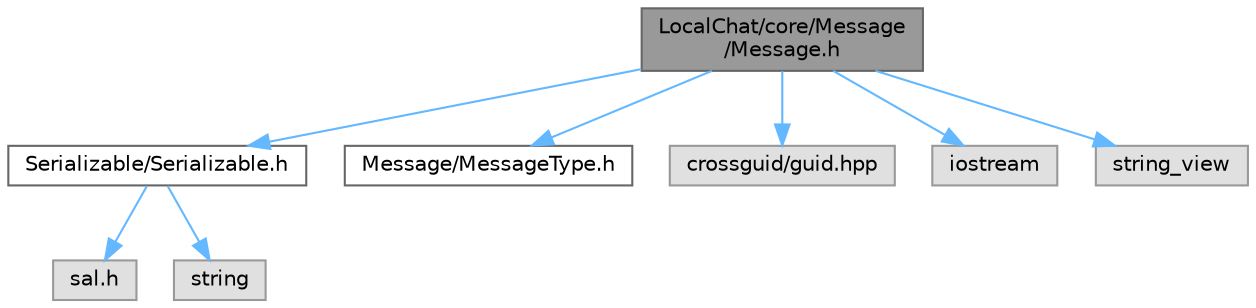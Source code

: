 digraph "LocalChat/core/Message/Message.h"
{
 // LATEX_PDF_SIZE
  bgcolor="transparent";
  edge [fontname=Helvetica,fontsize=10,labelfontname=Helvetica,labelfontsize=10];
  node [fontname=Helvetica,fontsize=10,shape=box,height=0.2,width=0.4];
  Node1 [label="LocalChat/core/Message\l/Message.h",height=0.2,width=0.4,color="gray40", fillcolor="grey60", style="filled", fontcolor="black",tooltip=" "];
  Node1 -> Node2 [color="steelblue1",style="solid"];
  Node2 [label="Serializable/Serializable.h",height=0.2,width=0.4,color="grey40", fillcolor="white", style="filled",URL="$_serializable_8h.html",tooltip=" "];
  Node2 -> Node3 [color="steelblue1",style="solid"];
  Node3 [label="sal.h",height=0.2,width=0.4,color="grey60", fillcolor="#E0E0E0", style="filled",tooltip=" "];
  Node2 -> Node4 [color="steelblue1",style="solid"];
  Node4 [label="string",height=0.2,width=0.4,color="grey60", fillcolor="#E0E0E0", style="filled",tooltip=" "];
  Node1 -> Node5 [color="steelblue1",style="solid"];
  Node5 [label="Message/MessageType.h",height=0.2,width=0.4,color="grey40", fillcolor="white", style="filled",URL="$_message_type_8h.html",tooltip=" "];
  Node1 -> Node6 [color="steelblue1",style="solid"];
  Node6 [label="crossguid/guid.hpp",height=0.2,width=0.4,color="grey60", fillcolor="#E0E0E0", style="filled",tooltip=" "];
  Node1 -> Node7 [color="steelblue1",style="solid"];
  Node7 [label="iostream",height=0.2,width=0.4,color="grey60", fillcolor="#E0E0E0", style="filled",tooltip=" "];
  Node1 -> Node8 [color="steelblue1",style="solid"];
  Node8 [label="string_view",height=0.2,width=0.4,color="grey60", fillcolor="#E0E0E0", style="filled",tooltip=" "];
}
